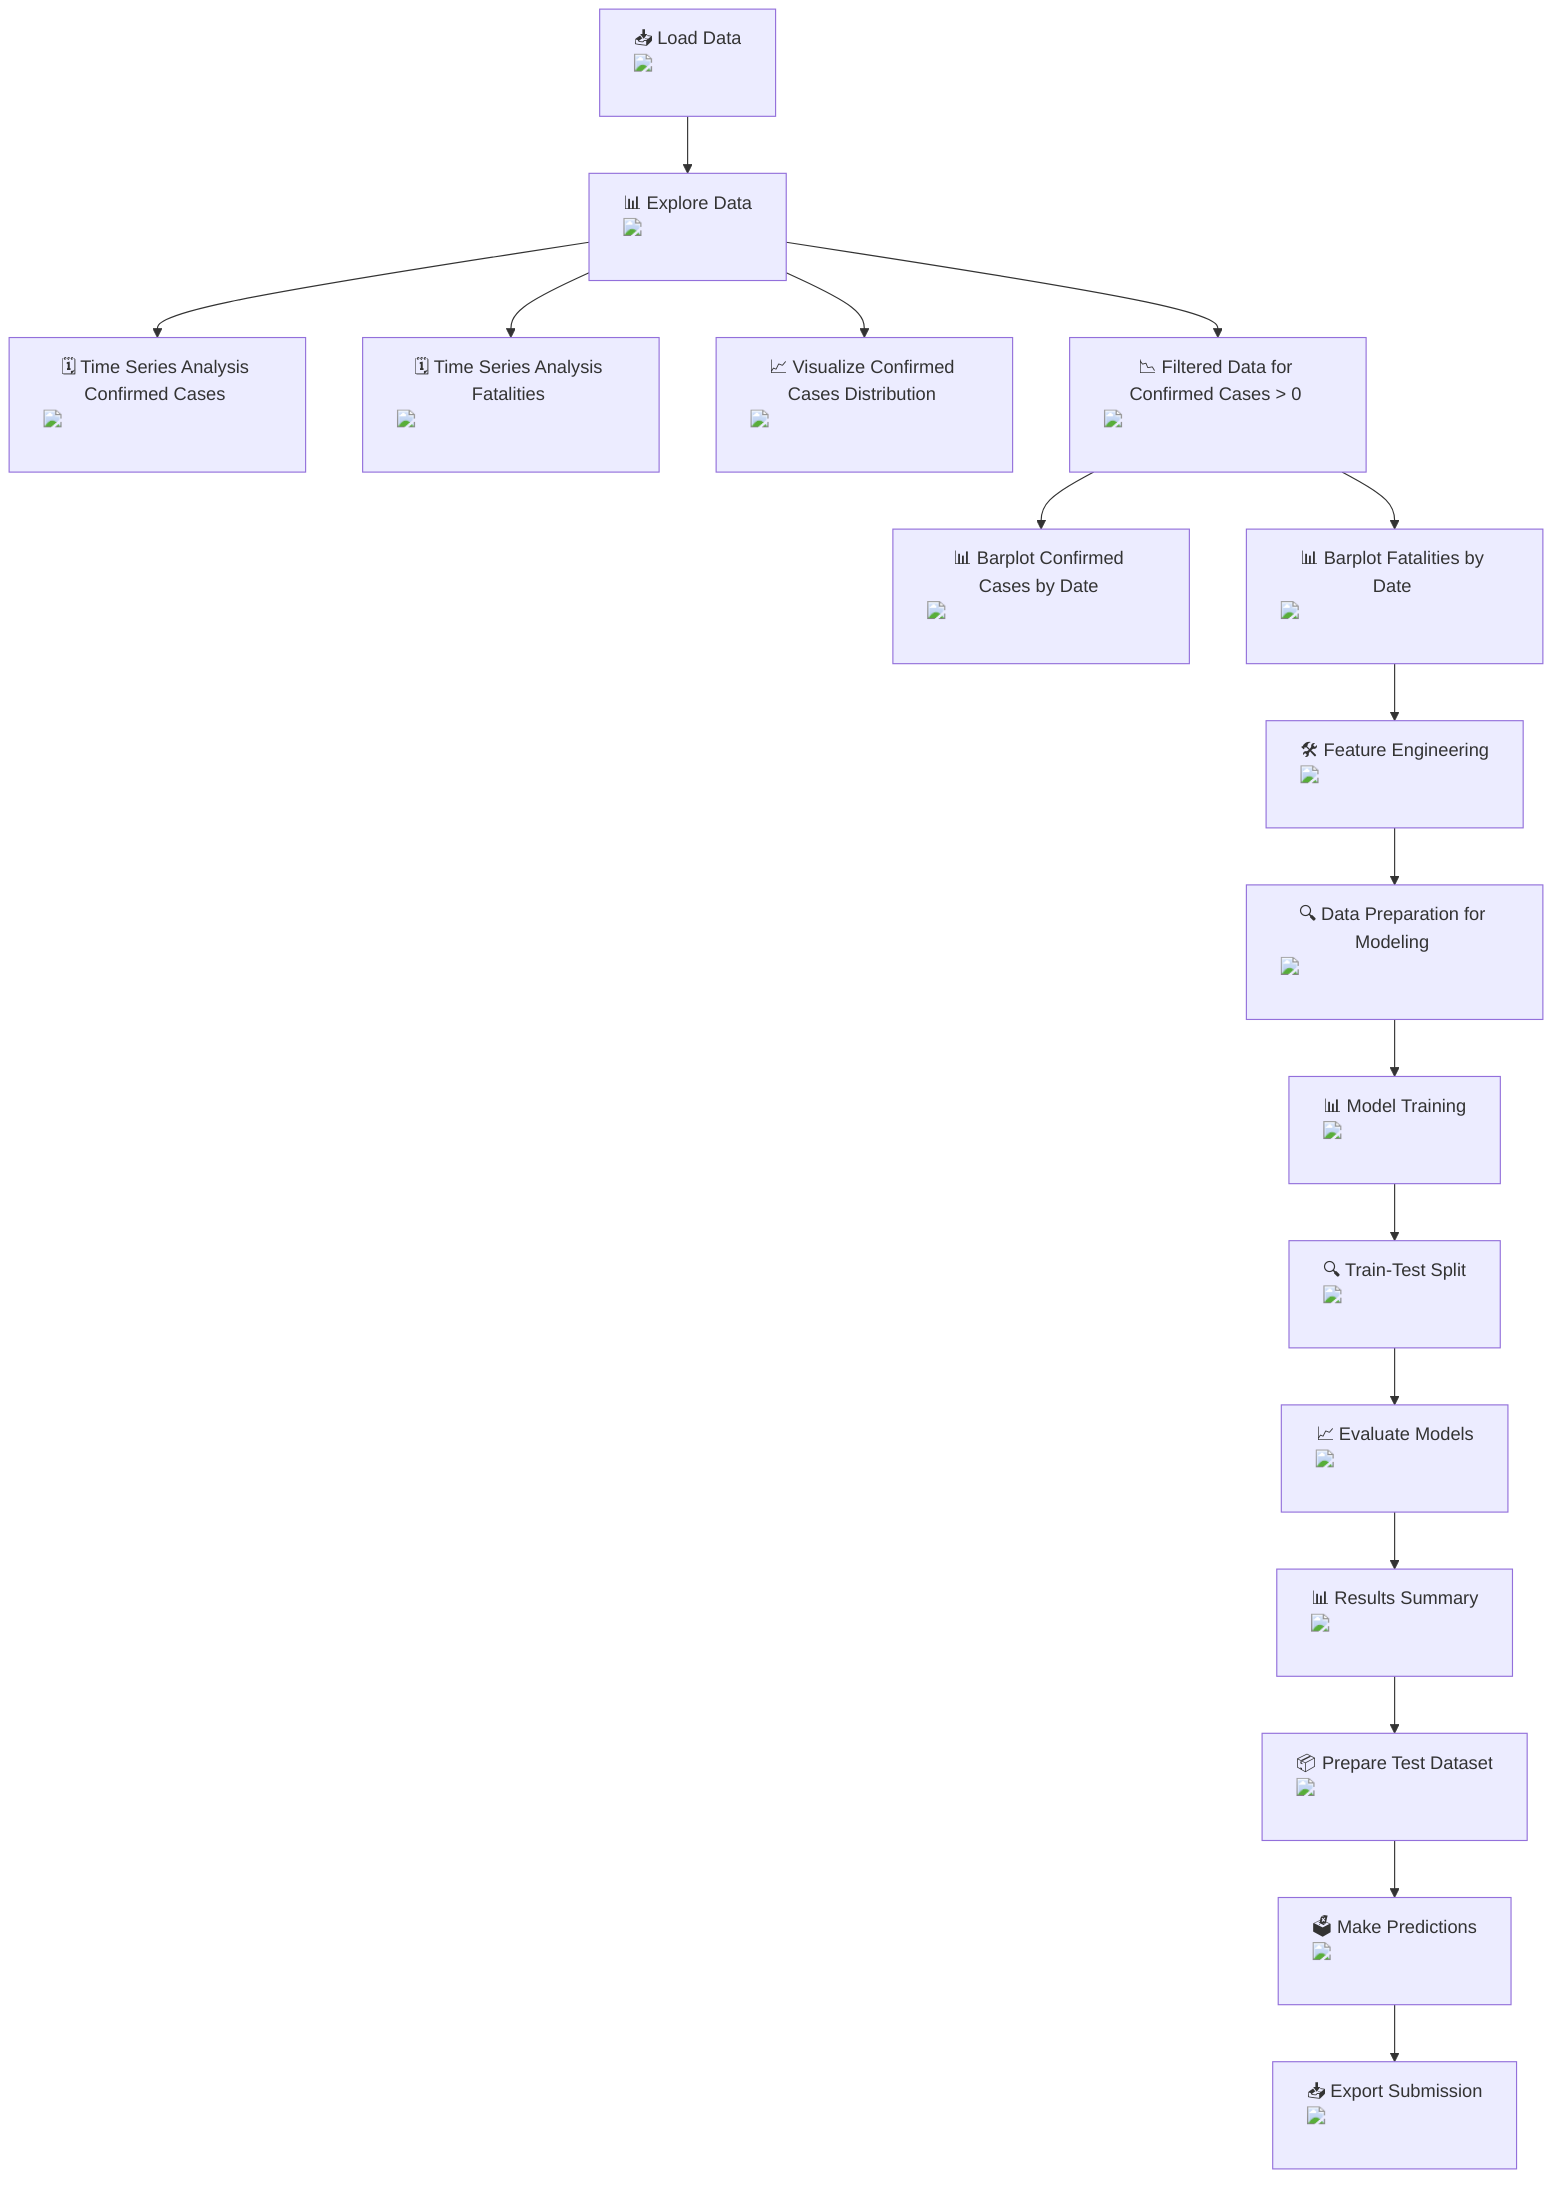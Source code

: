 flowchart TD
    A["📥 Load Data <img src='file.svg'/> <br/>"] --> B["📊 Explore Data <img src='table.svg'/> <br/>"]
    B --> C["🗓️ Time Series Analysis Confirmed Cases <img src='dummy_plots/lineplot_template.svg'/> <br/>"]
    B --> D["🗓️ Time Series Analysis Fatalities <img src='dummy_plots/lineplot_template.svg'/> <br/>"]
    B --> E["📈 Visualize Confirmed Cases Distribution <img src='dummy_plots/hist_template.svg'/> <br/>"]
    B --> F["📉 Filtered Data for Confirmed Cases > 0 <img src='table.svg'/> <br/>"]
    F --> G["📊 Barplot Confirmed Cases by Date <img src='dummy_plots/barplot_template.svg'/> <br/>"]
    F --> H["📊 Barplot Fatalities by Date <img src='dummy_plots/barplot_template.svg'/> <br/>"]
    H --> I["🛠️ Feature Engineering <img src='brain.svg'/> <br/>"]
    I --> J["🔍 Data Preparation for Modeling <img src='table.svg'/> <br/>"]
    J --> K["📊 Model Training <img src='brain.svg'/> <br/>"]
    K --> L["🔍 Train-Test Split <img src='row_split.svg'/> <br/>"]
    L --> M["📈 Evaluate Models <img src='brain.svg'/> <br/>"]
    M --> N["📊 Results Summary <img src='table.svg'/> <br/>"]
    N --> O["📦 Prepare Test Dataset <img src='file.svg'/> <br/>"]
    O --> P["🗳️ Make Predictions <img src='brain.svg'/> <br/>"]
    P --> Q["📥 Export Submission <img src='file.svg'/> <br/>"]